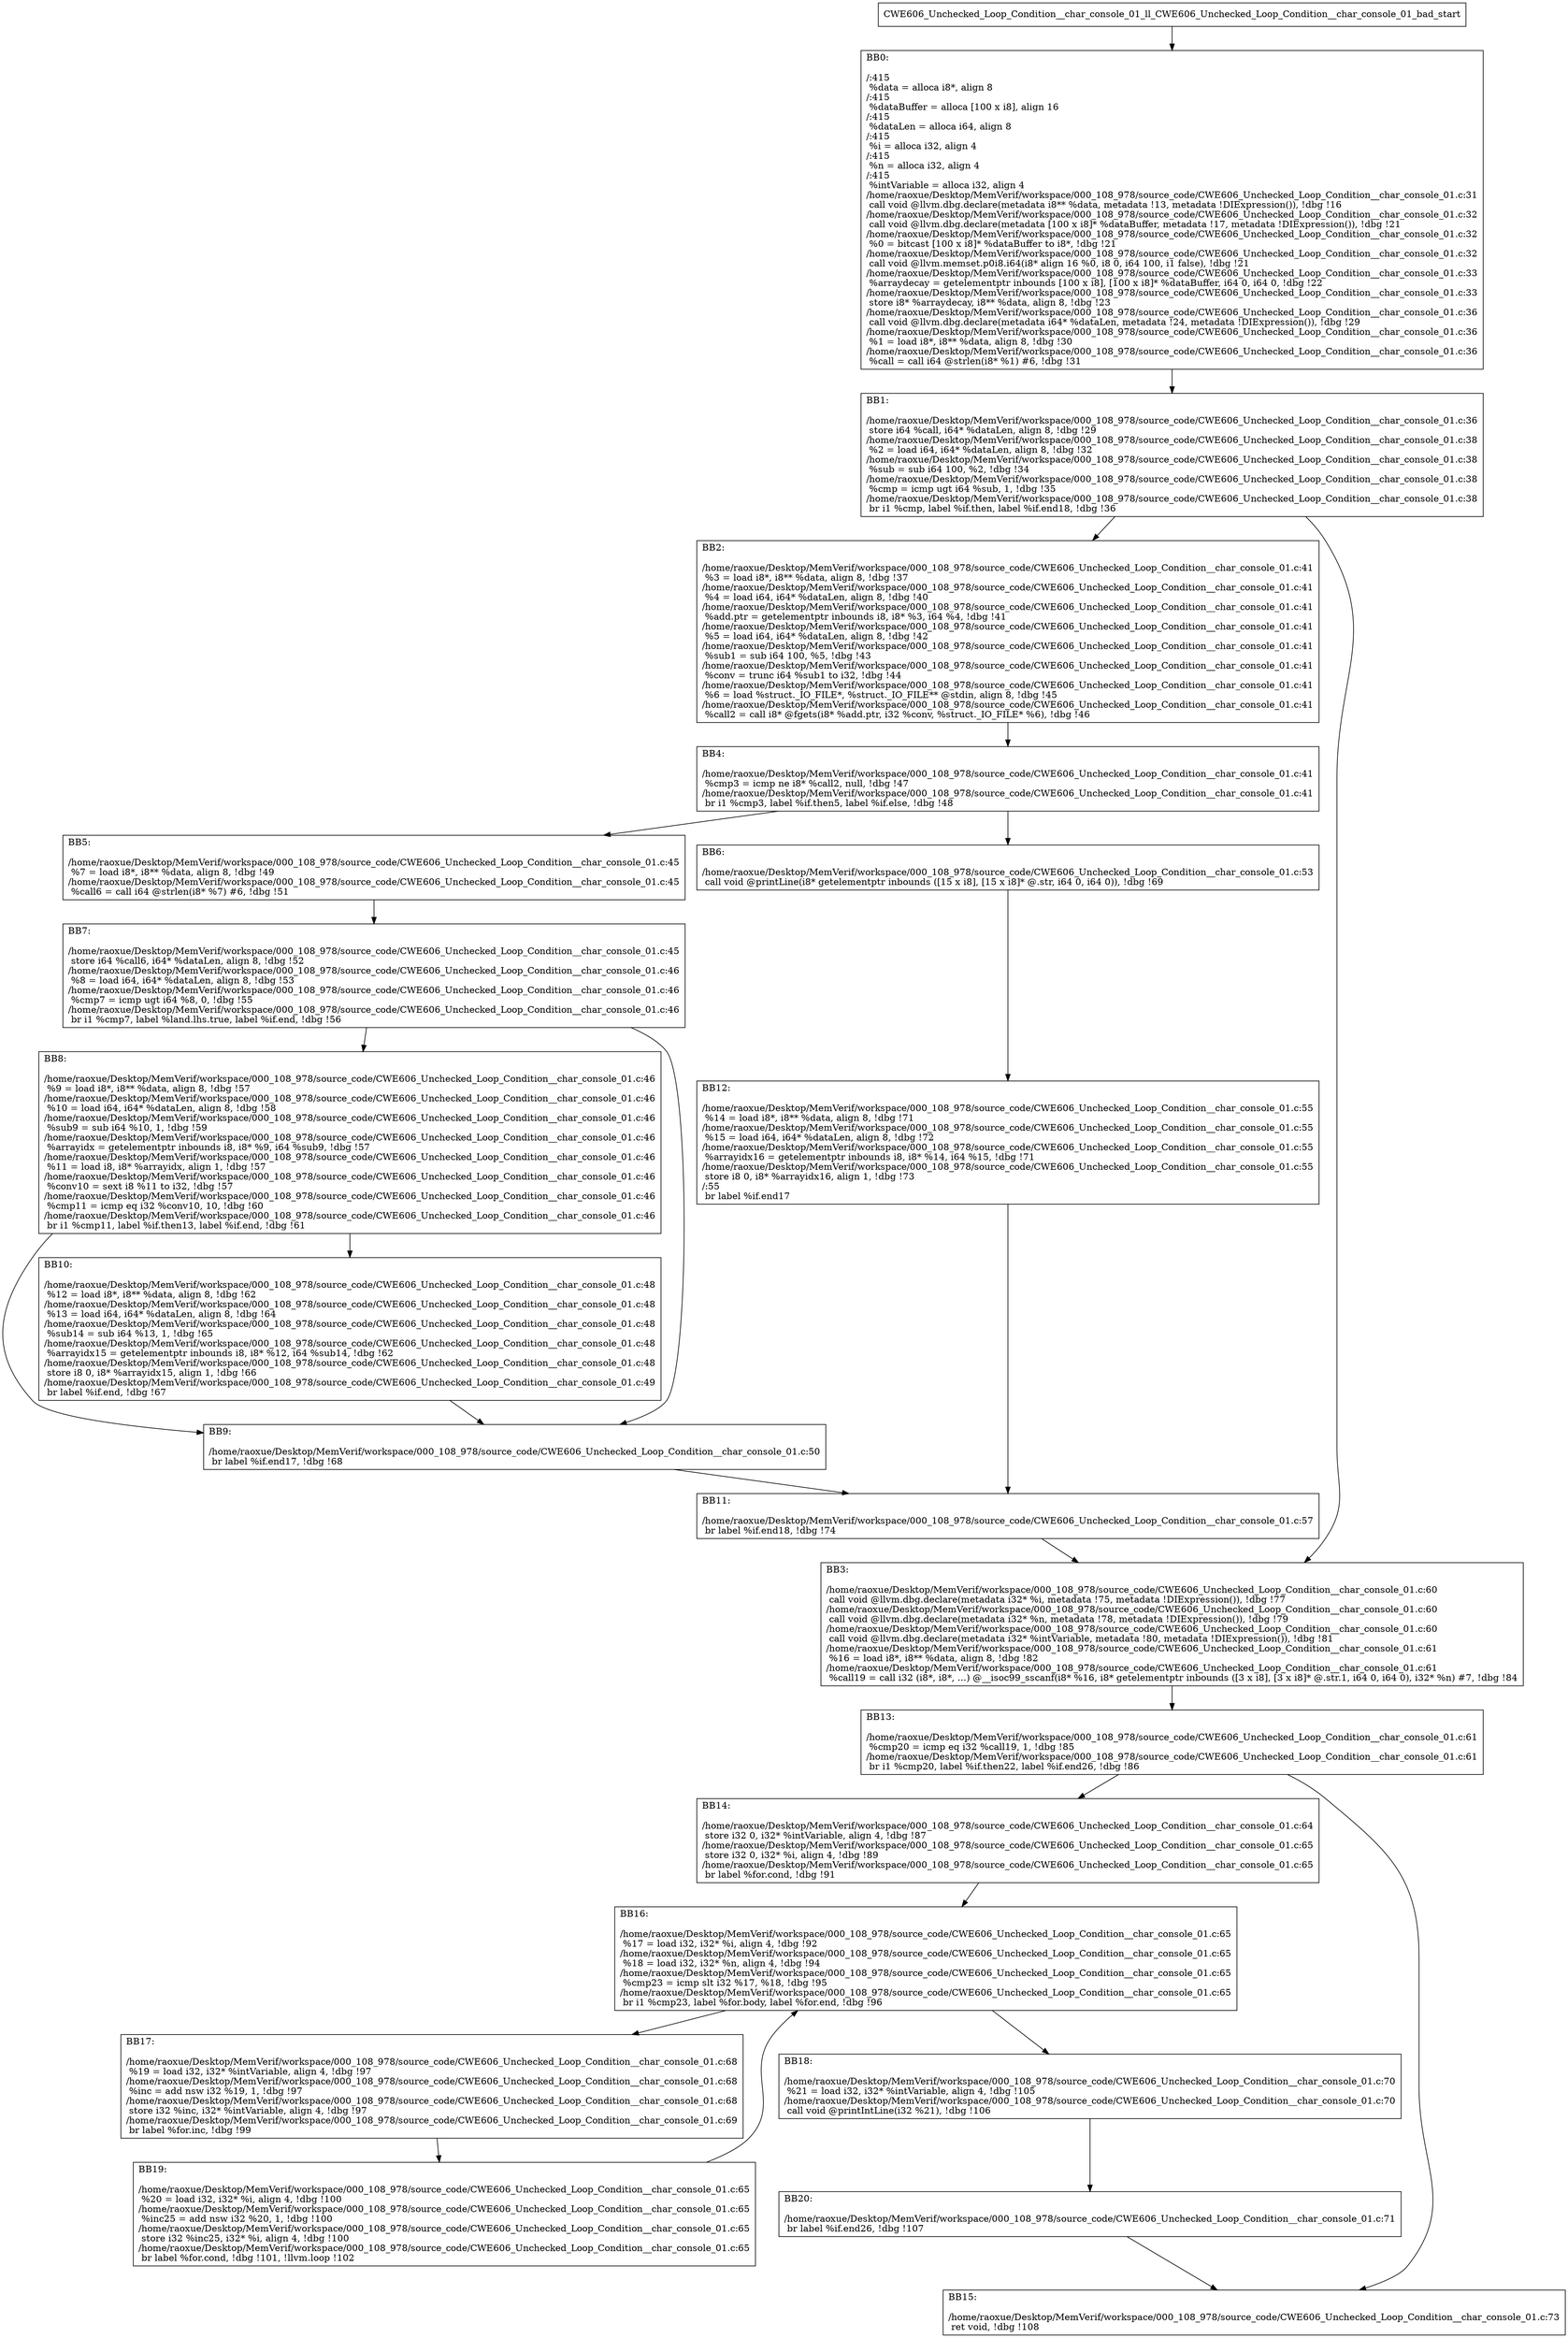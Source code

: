 digraph "CFG for'CWE606_Unchecked_Loop_Condition__char_console_01_ll_CWE606_Unchecked_Loop_Condition__char_console_01_bad' function" {
	BBCWE606_Unchecked_Loop_Condition__char_console_01_ll_CWE606_Unchecked_Loop_Condition__char_console_01_bad_start[shape=record,label="{CWE606_Unchecked_Loop_Condition__char_console_01_ll_CWE606_Unchecked_Loop_Condition__char_console_01_bad_start}"];
	BBCWE606_Unchecked_Loop_Condition__char_console_01_ll_CWE606_Unchecked_Loop_Condition__char_console_01_bad_start-> CWE606_Unchecked_Loop_Condition__char_console_01_ll_CWE606_Unchecked_Loop_Condition__char_console_01_badBB0;
	CWE606_Unchecked_Loop_Condition__char_console_01_ll_CWE606_Unchecked_Loop_Condition__char_console_01_badBB0 [shape=record, label="{BB0:\l\l/:415\l
  %data = alloca i8*, align 8\l
/:415\l
  %dataBuffer = alloca [100 x i8], align 16\l
/:415\l
  %dataLen = alloca i64, align 8\l
/:415\l
  %i = alloca i32, align 4\l
/:415\l
  %n = alloca i32, align 4\l
/:415\l
  %intVariable = alloca i32, align 4\l
/home/raoxue/Desktop/MemVerif/workspace/000_108_978/source_code/CWE606_Unchecked_Loop_Condition__char_console_01.c:31\l
  call void @llvm.dbg.declare(metadata i8** %data, metadata !13, metadata !DIExpression()), !dbg !16\l
/home/raoxue/Desktop/MemVerif/workspace/000_108_978/source_code/CWE606_Unchecked_Loop_Condition__char_console_01.c:32\l
  call void @llvm.dbg.declare(metadata [100 x i8]* %dataBuffer, metadata !17, metadata !DIExpression()), !dbg !21\l
/home/raoxue/Desktop/MemVerif/workspace/000_108_978/source_code/CWE606_Unchecked_Loop_Condition__char_console_01.c:32\l
  %0 = bitcast [100 x i8]* %dataBuffer to i8*, !dbg !21\l
/home/raoxue/Desktop/MemVerif/workspace/000_108_978/source_code/CWE606_Unchecked_Loop_Condition__char_console_01.c:32\l
  call void @llvm.memset.p0i8.i64(i8* align 16 %0, i8 0, i64 100, i1 false), !dbg !21\l
/home/raoxue/Desktop/MemVerif/workspace/000_108_978/source_code/CWE606_Unchecked_Loop_Condition__char_console_01.c:33\l
  %arraydecay = getelementptr inbounds [100 x i8], [100 x i8]* %dataBuffer, i64 0, i64 0, !dbg !22\l
/home/raoxue/Desktop/MemVerif/workspace/000_108_978/source_code/CWE606_Unchecked_Loop_Condition__char_console_01.c:33\l
  store i8* %arraydecay, i8** %data, align 8, !dbg !23\l
/home/raoxue/Desktop/MemVerif/workspace/000_108_978/source_code/CWE606_Unchecked_Loop_Condition__char_console_01.c:36\l
  call void @llvm.dbg.declare(metadata i64* %dataLen, metadata !24, metadata !DIExpression()), !dbg !29\l
/home/raoxue/Desktop/MemVerif/workspace/000_108_978/source_code/CWE606_Unchecked_Loop_Condition__char_console_01.c:36\l
  %1 = load i8*, i8** %data, align 8, !dbg !30\l
/home/raoxue/Desktop/MemVerif/workspace/000_108_978/source_code/CWE606_Unchecked_Loop_Condition__char_console_01.c:36\l
  %call = call i64 @strlen(i8* %1) #6, !dbg !31\l
}"];
	CWE606_Unchecked_Loop_Condition__char_console_01_ll_CWE606_Unchecked_Loop_Condition__char_console_01_badBB0-> CWE606_Unchecked_Loop_Condition__char_console_01_ll_CWE606_Unchecked_Loop_Condition__char_console_01_badBB1;
	CWE606_Unchecked_Loop_Condition__char_console_01_ll_CWE606_Unchecked_Loop_Condition__char_console_01_badBB1 [shape=record, label="{BB1:\l\l/home/raoxue/Desktop/MemVerif/workspace/000_108_978/source_code/CWE606_Unchecked_Loop_Condition__char_console_01.c:36\l
  store i64 %call, i64* %dataLen, align 8, !dbg !29\l
/home/raoxue/Desktop/MemVerif/workspace/000_108_978/source_code/CWE606_Unchecked_Loop_Condition__char_console_01.c:38\l
  %2 = load i64, i64* %dataLen, align 8, !dbg !32\l
/home/raoxue/Desktop/MemVerif/workspace/000_108_978/source_code/CWE606_Unchecked_Loop_Condition__char_console_01.c:38\l
  %sub = sub i64 100, %2, !dbg !34\l
/home/raoxue/Desktop/MemVerif/workspace/000_108_978/source_code/CWE606_Unchecked_Loop_Condition__char_console_01.c:38\l
  %cmp = icmp ugt i64 %sub, 1, !dbg !35\l
/home/raoxue/Desktop/MemVerif/workspace/000_108_978/source_code/CWE606_Unchecked_Loop_Condition__char_console_01.c:38\l
  br i1 %cmp, label %if.then, label %if.end18, !dbg !36\l
}"];
	CWE606_Unchecked_Loop_Condition__char_console_01_ll_CWE606_Unchecked_Loop_Condition__char_console_01_badBB1-> CWE606_Unchecked_Loop_Condition__char_console_01_ll_CWE606_Unchecked_Loop_Condition__char_console_01_badBB2;
	CWE606_Unchecked_Loop_Condition__char_console_01_ll_CWE606_Unchecked_Loop_Condition__char_console_01_badBB1-> CWE606_Unchecked_Loop_Condition__char_console_01_ll_CWE606_Unchecked_Loop_Condition__char_console_01_badBB3;
	CWE606_Unchecked_Loop_Condition__char_console_01_ll_CWE606_Unchecked_Loop_Condition__char_console_01_badBB2 [shape=record, label="{BB2:\l\l/home/raoxue/Desktop/MemVerif/workspace/000_108_978/source_code/CWE606_Unchecked_Loop_Condition__char_console_01.c:41\l
  %3 = load i8*, i8** %data, align 8, !dbg !37\l
/home/raoxue/Desktop/MemVerif/workspace/000_108_978/source_code/CWE606_Unchecked_Loop_Condition__char_console_01.c:41\l
  %4 = load i64, i64* %dataLen, align 8, !dbg !40\l
/home/raoxue/Desktop/MemVerif/workspace/000_108_978/source_code/CWE606_Unchecked_Loop_Condition__char_console_01.c:41\l
  %add.ptr = getelementptr inbounds i8, i8* %3, i64 %4, !dbg !41\l
/home/raoxue/Desktop/MemVerif/workspace/000_108_978/source_code/CWE606_Unchecked_Loop_Condition__char_console_01.c:41\l
  %5 = load i64, i64* %dataLen, align 8, !dbg !42\l
/home/raoxue/Desktop/MemVerif/workspace/000_108_978/source_code/CWE606_Unchecked_Loop_Condition__char_console_01.c:41\l
  %sub1 = sub i64 100, %5, !dbg !43\l
/home/raoxue/Desktop/MemVerif/workspace/000_108_978/source_code/CWE606_Unchecked_Loop_Condition__char_console_01.c:41\l
  %conv = trunc i64 %sub1 to i32, !dbg !44\l
/home/raoxue/Desktop/MemVerif/workspace/000_108_978/source_code/CWE606_Unchecked_Loop_Condition__char_console_01.c:41\l
  %6 = load %struct._IO_FILE*, %struct._IO_FILE** @stdin, align 8, !dbg !45\l
/home/raoxue/Desktop/MemVerif/workspace/000_108_978/source_code/CWE606_Unchecked_Loop_Condition__char_console_01.c:41\l
  %call2 = call i8* @fgets(i8* %add.ptr, i32 %conv, %struct._IO_FILE* %6), !dbg !46\l
}"];
	CWE606_Unchecked_Loop_Condition__char_console_01_ll_CWE606_Unchecked_Loop_Condition__char_console_01_badBB2-> CWE606_Unchecked_Loop_Condition__char_console_01_ll_CWE606_Unchecked_Loop_Condition__char_console_01_badBB4;
	CWE606_Unchecked_Loop_Condition__char_console_01_ll_CWE606_Unchecked_Loop_Condition__char_console_01_badBB4 [shape=record, label="{BB4:\l\l/home/raoxue/Desktop/MemVerif/workspace/000_108_978/source_code/CWE606_Unchecked_Loop_Condition__char_console_01.c:41\l
  %cmp3 = icmp ne i8* %call2, null, !dbg !47\l
/home/raoxue/Desktop/MemVerif/workspace/000_108_978/source_code/CWE606_Unchecked_Loop_Condition__char_console_01.c:41\l
  br i1 %cmp3, label %if.then5, label %if.else, !dbg !48\l
}"];
	CWE606_Unchecked_Loop_Condition__char_console_01_ll_CWE606_Unchecked_Loop_Condition__char_console_01_badBB4-> CWE606_Unchecked_Loop_Condition__char_console_01_ll_CWE606_Unchecked_Loop_Condition__char_console_01_badBB5;
	CWE606_Unchecked_Loop_Condition__char_console_01_ll_CWE606_Unchecked_Loop_Condition__char_console_01_badBB4-> CWE606_Unchecked_Loop_Condition__char_console_01_ll_CWE606_Unchecked_Loop_Condition__char_console_01_badBB6;
	CWE606_Unchecked_Loop_Condition__char_console_01_ll_CWE606_Unchecked_Loop_Condition__char_console_01_badBB5 [shape=record, label="{BB5:\l\l/home/raoxue/Desktop/MemVerif/workspace/000_108_978/source_code/CWE606_Unchecked_Loop_Condition__char_console_01.c:45\l
  %7 = load i8*, i8** %data, align 8, !dbg !49\l
/home/raoxue/Desktop/MemVerif/workspace/000_108_978/source_code/CWE606_Unchecked_Loop_Condition__char_console_01.c:45\l
  %call6 = call i64 @strlen(i8* %7) #6, !dbg !51\l
}"];
	CWE606_Unchecked_Loop_Condition__char_console_01_ll_CWE606_Unchecked_Loop_Condition__char_console_01_badBB5-> CWE606_Unchecked_Loop_Condition__char_console_01_ll_CWE606_Unchecked_Loop_Condition__char_console_01_badBB7;
	CWE606_Unchecked_Loop_Condition__char_console_01_ll_CWE606_Unchecked_Loop_Condition__char_console_01_badBB7 [shape=record, label="{BB7:\l\l/home/raoxue/Desktop/MemVerif/workspace/000_108_978/source_code/CWE606_Unchecked_Loop_Condition__char_console_01.c:45\l
  store i64 %call6, i64* %dataLen, align 8, !dbg !52\l
/home/raoxue/Desktop/MemVerif/workspace/000_108_978/source_code/CWE606_Unchecked_Loop_Condition__char_console_01.c:46\l
  %8 = load i64, i64* %dataLen, align 8, !dbg !53\l
/home/raoxue/Desktop/MemVerif/workspace/000_108_978/source_code/CWE606_Unchecked_Loop_Condition__char_console_01.c:46\l
  %cmp7 = icmp ugt i64 %8, 0, !dbg !55\l
/home/raoxue/Desktop/MemVerif/workspace/000_108_978/source_code/CWE606_Unchecked_Loop_Condition__char_console_01.c:46\l
  br i1 %cmp7, label %land.lhs.true, label %if.end, !dbg !56\l
}"];
	CWE606_Unchecked_Loop_Condition__char_console_01_ll_CWE606_Unchecked_Loop_Condition__char_console_01_badBB7-> CWE606_Unchecked_Loop_Condition__char_console_01_ll_CWE606_Unchecked_Loop_Condition__char_console_01_badBB8;
	CWE606_Unchecked_Loop_Condition__char_console_01_ll_CWE606_Unchecked_Loop_Condition__char_console_01_badBB7-> CWE606_Unchecked_Loop_Condition__char_console_01_ll_CWE606_Unchecked_Loop_Condition__char_console_01_badBB9;
	CWE606_Unchecked_Loop_Condition__char_console_01_ll_CWE606_Unchecked_Loop_Condition__char_console_01_badBB8 [shape=record, label="{BB8:\l\l/home/raoxue/Desktop/MemVerif/workspace/000_108_978/source_code/CWE606_Unchecked_Loop_Condition__char_console_01.c:46\l
  %9 = load i8*, i8** %data, align 8, !dbg !57\l
/home/raoxue/Desktop/MemVerif/workspace/000_108_978/source_code/CWE606_Unchecked_Loop_Condition__char_console_01.c:46\l
  %10 = load i64, i64* %dataLen, align 8, !dbg !58\l
/home/raoxue/Desktop/MemVerif/workspace/000_108_978/source_code/CWE606_Unchecked_Loop_Condition__char_console_01.c:46\l
  %sub9 = sub i64 %10, 1, !dbg !59\l
/home/raoxue/Desktop/MemVerif/workspace/000_108_978/source_code/CWE606_Unchecked_Loop_Condition__char_console_01.c:46\l
  %arrayidx = getelementptr inbounds i8, i8* %9, i64 %sub9, !dbg !57\l
/home/raoxue/Desktop/MemVerif/workspace/000_108_978/source_code/CWE606_Unchecked_Loop_Condition__char_console_01.c:46\l
  %11 = load i8, i8* %arrayidx, align 1, !dbg !57\l
/home/raoxue/Desktop/MemVerif/workspace/000_108_978/source_code/CWE606_Unchecked_Loop_Condition__char_console_01.c:46\l
  %conv10 = sext i8 %11 to i32, !dbg !57\l
/home/raoxue/Desktop/MemVerif/workspace/000_108_978/source_code/CWE606_Unchecked_Loop_Condition__char_console_01.c:46\l
  %cmp11 = icmp eq i32 %conv10, 10, !dbg !60\l
/home/raoxue/Desktop/MemVerif/workspace/000_108_978/source_code/CWE606_Unchecked_Loop_Condition__char_console_01.c:46\l
  br i1 %cmp11, label %if.then13, label %if.end, !dbg !61\l
}"];
	CWE606_Unchecked_Loop_Condition__char_console_01_ll_CWE606_Unchecked_Loop_Condition__char_console_01_badBB8-> CWE606_Unchecked_Loop_Condition__char_console_01_ll_CWE606_Unchecked_Loop_Condition__char_console_01_badBB10;
	CWE606_Unchecked_Loop_Condition__char_console_01_ll_CWE606_Unchecked_Loop_Condition__char_console_01_badBB8-> CWE606_Unchecked_Loop_Condition__char_console_01_ll_CWE606_Unchecked_Loop_Condition__char_console_01_badBB9;
	CWE606_Unchecked_Loop_Condition__char_console_01_ll_CWE606_Unchecked_Loop_Condition__char_console_01_badBB10 [shape=record, label="{BB10:\l\l/home/raoxue/Desktop/MemVerif/workspace/000_108_978/source_code/CWE606_Unchecked_Loop_Condition__char_console_01.c:48\l
  %12 = load i8*, i8** %data, align 8, !dbg !62\l
/home/raoxue/Desktop/MemVerif/workspace/000_108_978/source_code/CWE606_Unchecked_Loop_Condition__char_console_01.c:48\l
  %13 = load i64, i64* %dataLen, align 8, !dbg !64\l
/home/raoxue/Desktop/MemVerif/workspace/000_108_978/source_code/CWE606_Unchecked_Loop_Condition__char_console_01.c:48\l
  %sub14 = sub i64 %13, 1, !dbg !65\l
/home/raoxue/Desktop/MemVerif/workspace/000_108_978/source_code/CWE606_Unchecked_Loop_Condition__char_console_01.c:48\l
  %arrayidx15 = getelementptr inbounds i8, i8* %12, i64 %sub14, !dbg !62\l
/home/raoxue/Desktop/MemVerif/workspace/000_108_978/source_code/CWE606_Unchecked_Loop_Condition__char_console_01.c:48\l
  store i8 0, i8* %arrayidx15, align 1, !dbg !66\l
/home/raoxue/Desktop/MemVerif/workspace/000_108_978/source_code/CWE606_Unchecked_Loop_Condition__char_console_01.c:49\l
  br label %if.end, !dbg !67\l
}"];
	CWE606_Unchecked_Loop_Condition__char_console_01_ll_CWE606_Unchecked_Loop_Condition__char_console_01_badBB10-> CWE606_Unchecked_Loop_Condition__char_console_01_ll_CWE606_Unchecked_Loop_Condition__char_console_01_badBB9;
	CWE606_Unchecked_Loop_Condition__char_console_01_ll_CWE606_Unchecked_Loop_Condition__char_console_01_badBB9 [shape=record, label="{BB9:\l\l/home/raoxue/Desktop/MemVerif/workspace/000_108_978/source_code/CWE606_Unchecked_Loop_Condition__char_console_01.c:50\l
  br label %if.end17, !dbg !68\l
}"];
	CWE606_Unchecked_Loop_Condition__char_console_01_ll_CWE606_Unchecked_Loop_Condition__char_console_01_badBB9-> CWE606_Unchecked_Loop_Condition__char_console_01_ll_CWE606_Unchecked_Loop_Condition__char_console_01_badBB11;
	CWE606_Unchecked_Loop_Condition__char_console_01_ll_CWE606_Unchecked_Loop_Condition__char_console_01_badBB6 [shape=record, label="{BB6:\l\l/home/raoxue/Desktop/MemVerif/workspace/000_108_978/source_code/CWE606_Unchecked_Loop_Condition__char_console_01.c:53\l
  call void @printLine(i8* getelementptr inbounds ([15 x i8], [15 x i8]* @.str, i64 0, i64 0)), !dbg !69\l
}"];
	CWE606_Unchecked_Loop_Condition__char_console_01_ll_CWE606_Unchecked_Loop_Condition__char_console_01_badBB6-> CWE606_Unchecked_Loop_Condition__char_console_01_ll_CWE606_Unchecked_Loop_Condition__char_console_01_badBB12;
	CWE606_Unchecked_Loop_Condition__char_console_01_ll_CWE606_Unchecked_Loop_Condition__char_console_01_badBB12 [shape=record, label="{BB12:\l\l/home/raoxue/Desktop/MemVerif/workspace/000_108_978/source_code/CWE606_Unchecked_Loop_Condition__char_console_01.c:55\l
  %14 = load i8*, i8** %data, align 8, !dbg !71\l
/home/raoxue/Desktop/MemVerif/workspace/000_108_978/source_code/CWE606_Unchecked_Loop_Condition__char_console_01.c:55\l
  %15 = load i64, i64* %dataLen, align 8, !dbg !72\l
/home/raoxue/Desktop/MemVerif/workspace/000_108_978/source_code/CWE606_Unchecked_Loop_Condition__char_console_01.c:55\l
  %arrayidx16 = getelementptr inbounds i8, i8* %14, i64 %15, !dbg !71\l
/home/raoxue/Desktop/MemVerif/workspace/000_108_978/source_code/CWE606_Unchecked_Loop_Condition__char_console_01.c:55\l
  store i8 0, i8* %arrayidx16, align 1, !dbg !73\l
/:55\l
  br label %if.end17\l
}"];
	CWE606_Unchecked_Loop_Condition__char_console_01_ll_CWE606_Unchecked_Loop_Condition__char_console_01_badBB12-> CWE606_Unchecked_Loop_Condition__char_console_01_ll_CWE606_Unchecked_Loop_Condition__char_console_01_badBB11;
	CWE606_Unchecked_Loop_Condition__char_console_01_ll_CWE606_Unchecked_Loop_Condition__char_console_01_badBB11 [shape=record, label="{BB11:\l\l/home/raoxue/Desktop/MemVerif/workspace/000_108_978/source_code/CWE606_Unchecked_Loop_Condition__char_console_01.c:57\l
  br label %if.end18, !dbg !74\l
}"];
	CWE606_Unchecked_Loop_Condition__char_console_01_ll_CWE606_Unchecked_Loop_Condition__char_console_01_badBB11-> CWE606_Unchecked_Loop_Condition__char_console_01_ll_CWE606_Unchecked_Loop_Condition__char_console_01_badBB3;
	CWE606_Unchecked_Loop_Condition__char_console_01_ll_CWE606_Unchecked_Loop_Condition__char_console_01_badBB3 [shape=record, label="{BB3:\l\l/home/raoxue/Desktop/MemVerif/workspace/000_108_978/source_code/CWE606_Unchecked_Loop_Condition__char_console_01.c:60\l
  call void @llvm.dbg.declare(metadata i32* %i, metadata !75, metadata !DIExpression()), !dbg !77\l
/home/raoxue/Desktop/MemVerif/workspace/000_108_978/source_code/CWE606_Unchecked_Loop_Condition__char_console_01.c:60\l
  call void @llvm.dbg.declare(metadata i32* %n, metadata !78, metadata !DIExpression()), !dbg !79\l
/home/raoxue/Desktop/MemVerif/workspace/000_108_978/source_code/CWE606_Unchecked_Loop_Condition__char_console_01.c:60\l
  call void @llvm.dbg.declare(metadata i32* %intVariable, metadata !80, metadata !DIExpression()), !dbg !81\l
/home/raoxue/Desktop/MemVerif/workspace/000_108_978/source_code/CWE606_Unchecked_Loop_Condition__char_console_01.c:61\l
  %16 = load i8*, i8** %data, align 8, !dbg !82\l
/home/raoxue/Desktop/MemVerif/workspace/000_108_978/source_code/CWE606_Unchecked_Loop_Condition__char_console_01.c:61\l
  %call19 = call i32 (i8*, i8*, ...) @__isoc99_sscanf(i8* %16, i8* getelementptr inbounds ([3 x i8], [3 x i8]* @.str.1, i64 0, i64 0), i32* %n) #7, !dbg !84\l
}"];
	CWE606_Unchecked_Loop_Condition__char_console_01_ll_CWE606_Unchecked_Loop_Condition__char_console_01_badBB3-> CWE606_Unchecked_Loop_Condition__char_console_01_ll_CWE606_Unchecked_Loop_Condition__char_console_01_badBB13;
	CWE606_Unchecked_Loop_Condition__char_console_01_ll_CWE606_Unchecked_Loop_Condition__char_console_01_badBB13 [shape=record, label="{BB13:\l\l/home/raoxue/Desktop/MemVerif/workspace/000_108_978/source_code/CWE606_Unchecked_Loop_Condition__char_console_01.c:61\l
  %cmp20 = icmp eq i32 %call19, 1, !dbg !85\l
/home/raoxue/Desktop/MemVerif/workspace/000_108_978/source_code/CWE606_Unchecked_Loop_Condition__char_console_01.c:61\l
  br i1 %cmp20, label %if.then22, label %if.end26, !dbg !86\l
}"];
	CWE606_Unchecked_Loop_Condition__char_console_01_ll_CWE606_Unchecked_Loop_Condition__char_console_01_badBB13-> CWE606_Unchecked_Loop_Condition__char_console_01_ll_CWE606_Unchecked_Loop_Condition__char_console_01_badBB14;
	CWE606_Unchecked_Loop_Condition__char_console_01_ll_CWE606_Unchecked_Loop_Condition__char_console_01_badBB13-> CWE606_Unchecked_Loop_Condition__char_console_01_ll_CWE606_Unchecked_Loop_Condition__char_console_01_badBB15;
	CWE606_Unchecked_Loop_Condition__char_console_01_ll_CWE606_Unchecked_Loop_Condition__char_console_01_badBB14 [shape=record, label="{BB14:\l\l/home/raoxue/Desktop/MemVerif/workspace/000_108_978/source_code/CWE606_Unchecked_Loop_Condition__char_console_01.c:64\l
  store i32 0, i32* %intVariable, align 4, !dbg !87\l
/home/raoxue/Desktop/MemVerif/workspace/000_108_978/source_code/CWE606_Unchecked_Loop_Condition__char_console_01.c:65\l
  store i32 0, i32* %i, align 4, !dbg !89\l
/home/raoxue/Desktop/MemVerif/workspace/000_108_978/source_code/CWE606_Unchecked_Loop_Condition__char_console_01.c:65\l
  br label %for.cond, !dbg !91\l
}"];
	CWE606_Unchecked_Loop_Condition__char_console_01_ll_CWE606_Unchecked_Loop_Condition__char_console_01_badBB14-> CWE606_Unchecked_Loop_Condition__char_console_01_ll_CWE606_Unchecked_Loop_Condition__char_console_01_badBB16;
	CWE606_Unchecked_Loop_Condition__char_console_01_ll_CWE606_Unchecked_Loop_Condition__char_console_01_badBB16 [shape=record, label="{BB16:\l\l/home/raoxue/Desktop/MemVerif/workspace/000_108_978/source_code/CWE606_Unchecked_Loop_Condition__char_console_01.c:65\l
  %17 = load i32, i32* %i, align 4, !dbg !92\l
/home/raoxue/Desktop/MemVerif/workspace/000_108_978/source_code/CWE606_Unchecked_Loop_Condition__char_console_01.c:65\l
  %18 = load i32, i32* %n, align 4, !dbg !94\l
/home/raoxue/Desktop/MemVerif/workspace/000_108_978/source_code/CWE606_Unchecked_Loop_Condition__char_console_01.c:65\l
  %cmp23 = icmp slt i32 %17, %18, !dbg !95\l
/home/raoxue/Desktop/MemVerif/workspace/000_108_978/source_code/CWE606_Unchecked_Loop_Condition__char_console_01.c:65\l
  br i1 %cmp23, label %for.body, label %for.end, !dbg !96\l
}"];
	CWE606_Unchecked_Loop_Condition__char_console_01_ll_CWE606_Unchecked_Loop_Condition__char_console_01_badBB16-> CWE606_Unchecked_Loop_Condition__char_console_01_ll_CWE606_Unchecked_Loop_Condition__char_console_01_badBB17;
	CWE606_Unchecked_Loop_Condition__char_console_01_ll_CWE606_Unchecked_Loop_Condition__char_console_01_badBB16-> CWE606_Unchecked_Loop_Condition__char_console_01_ll_CWE606_Unchecked_Loop_Condition__char_console_01_badBB18;
	CWE606_Unchecked_Loop_Condition__char_console_01_ll_CWE606_Unchecked_Loop_Condition__char_console_01_badBB17 [shape=record, label="{BB17:\l\l/home/raoxue/Desktop/MemVerif/workspace/000_108_978/source_code/CWE606_Unchecked_Loop_Condition__char_console_01.c:68\l
  %19 = load i32, i32* %intVariable, align 4, !dbg !97\l
/home/raoxue/Desktop/MemVerif/workspace/000_108_978/source_code/CWE606_Unchecked_Loop_Condition__char_console_01.c:68\l
  %inc = add nsw i32 %19, 1, !dbg !97\l
/home/raoxue/Desktop/MemVerif/workspace/000_108_978/source_code/CWE606_Unchecked_Loop_Condition__char_console_01.c:68\l
  store i32 %inc, i32* %intVariable, align 4, !dbg !97\l
/home/raoxue/Desktop/MemVerif/workspace/000_108_978/source_code/CWE606_Unchecked_Loop_Condition__char_console_01.c:69\l
  br label %for.inc, !dbg !99\l
}"];
	CWE606_Unchecked_Loop_Condition__char_console_01_ll_CWE606_Unchecked_Loop_Condition__char_console_01_badBB17-> CWE606_Unchecked_Loop_Condition__char_console_01_ll_CWE606_Unchecked_Loop_Condition__char_console_01_badBB19;
	CWE606_Unchecked_Loop_Condition__char_console_01_ll_CWE606_Unchecked_Loop_Condition__char_console_01_badBB19 [shape=record, label="{BB19:\l\l/home/raoxue/Desktop/MemVerif/workspace/000_108_978/source_code/CWE606_Unchecked_Loop_Condition__char_console_01.c:65\l
  %20 = load i32, i32* %i, align 4, !dbg !100\l
/home/raoxue/Desktop/MemVerif/workspace/000_108_978/source_code/CWE606_Unchecked_Loop_Condition__char_console_01.c:65\l
  %inc25 = add nsw i32 %20, 1, !dbg !100\l
/home/raoxue/Desktop/MemVerif/workspace/000_108_978/source_code/CWE606_Unchecked_Loop_Condition__char_console_01.c:65\l
  store i32 %inc25, i32* %i, align 4, !dbg !100\l
/home/raoxue/Desktop/MemVerif/workspace/000_108_978/source_code/CWE606_Unchecked_Loop_Condition__char_console_01.c:65\l
  br label %for.cond, !dbg !101, !llvm.loop !102\l
}"];
	CWE606_Unchecked_Loop_Condition__char_console_01_ll_CWE606_Unchecked_Loop_Condition__char_console_01_badBB19-> CWE606_Unchecked_Loop_Condition__char_console_01_ll_CWE606_Unchecked_Loop_Condition__char_console_01_badBB16;
	CWE606_Unchecked_Loop_Condition__char_console_01_ll_CWE606_Unchecked_Loop_Condition__char_console_01_badBB18 [shape=record, label="{BB18:\l\l/home/raoxue/Desktop/MemVerif/workspace/000_108_978/source_code/CWE606_Unchecked_Loop_Condition__char_console_01.c:70\l
  %21 = load i32, i32* %intVariable, align 4, !dbg !105\l
/home/raoxue/Desktop/MemVerif/workspace/000_108_978/source_code/CWE606_Unchecked_Loop_Condition__char_console_01.c:70\l
  call void @printIntLine(i32 %21), !dbg !106\l
}"];
	CWE606_Unchecked_Loop_Condition__char_console_01_ll_CWE606_Unchecked_Loop_Condition__char_console_01_badBB18-> CWE606_Unchecked_Loop_Condition__char_console_01_ll_CWE606_Unchecked_Loop_Condition__char_console_01_badBB20;
	CWE606_Unchecked_Loop_Condition__char_console_01_ll_CWE606_Unchecked_Loop_Condition__char_console_01_badBB20 [shape=record, label="{BB20:\l\l/home/raoxue/Desktop/MemVerif/workspace/000_108_978/source_code/CWE606_Unchecked_Loop_Condition__char_console_01.c:71\l
  br label %if.end26, !dbg !107\l
}"];
	CWE606_Unchecked_Loop_Condition__char_console_01_ll_CWE606_Unchecked_Loop_Condition__char_console_01_badBB20-> CWE606_Unchecked_Loop_Condition__char_console_01_ll_CWE606_Unchecked_Loop_Condition__char_console_01_badBB15;
	CWE606_Unchecked_Loop_Condition__char_console_01_ll_CWE606_Unchecked_Loop_Condition__char_console_01_badBB15 [shape=record, label="{BB15:\l\l/home/raoxue/Desktop/MemVerif/workspace/000_108_978/source_code/CWE606_Unchecked_Loop_Condition__char_console_01.c:73\l
  ret void, !dbg !108\l
}"];
}
